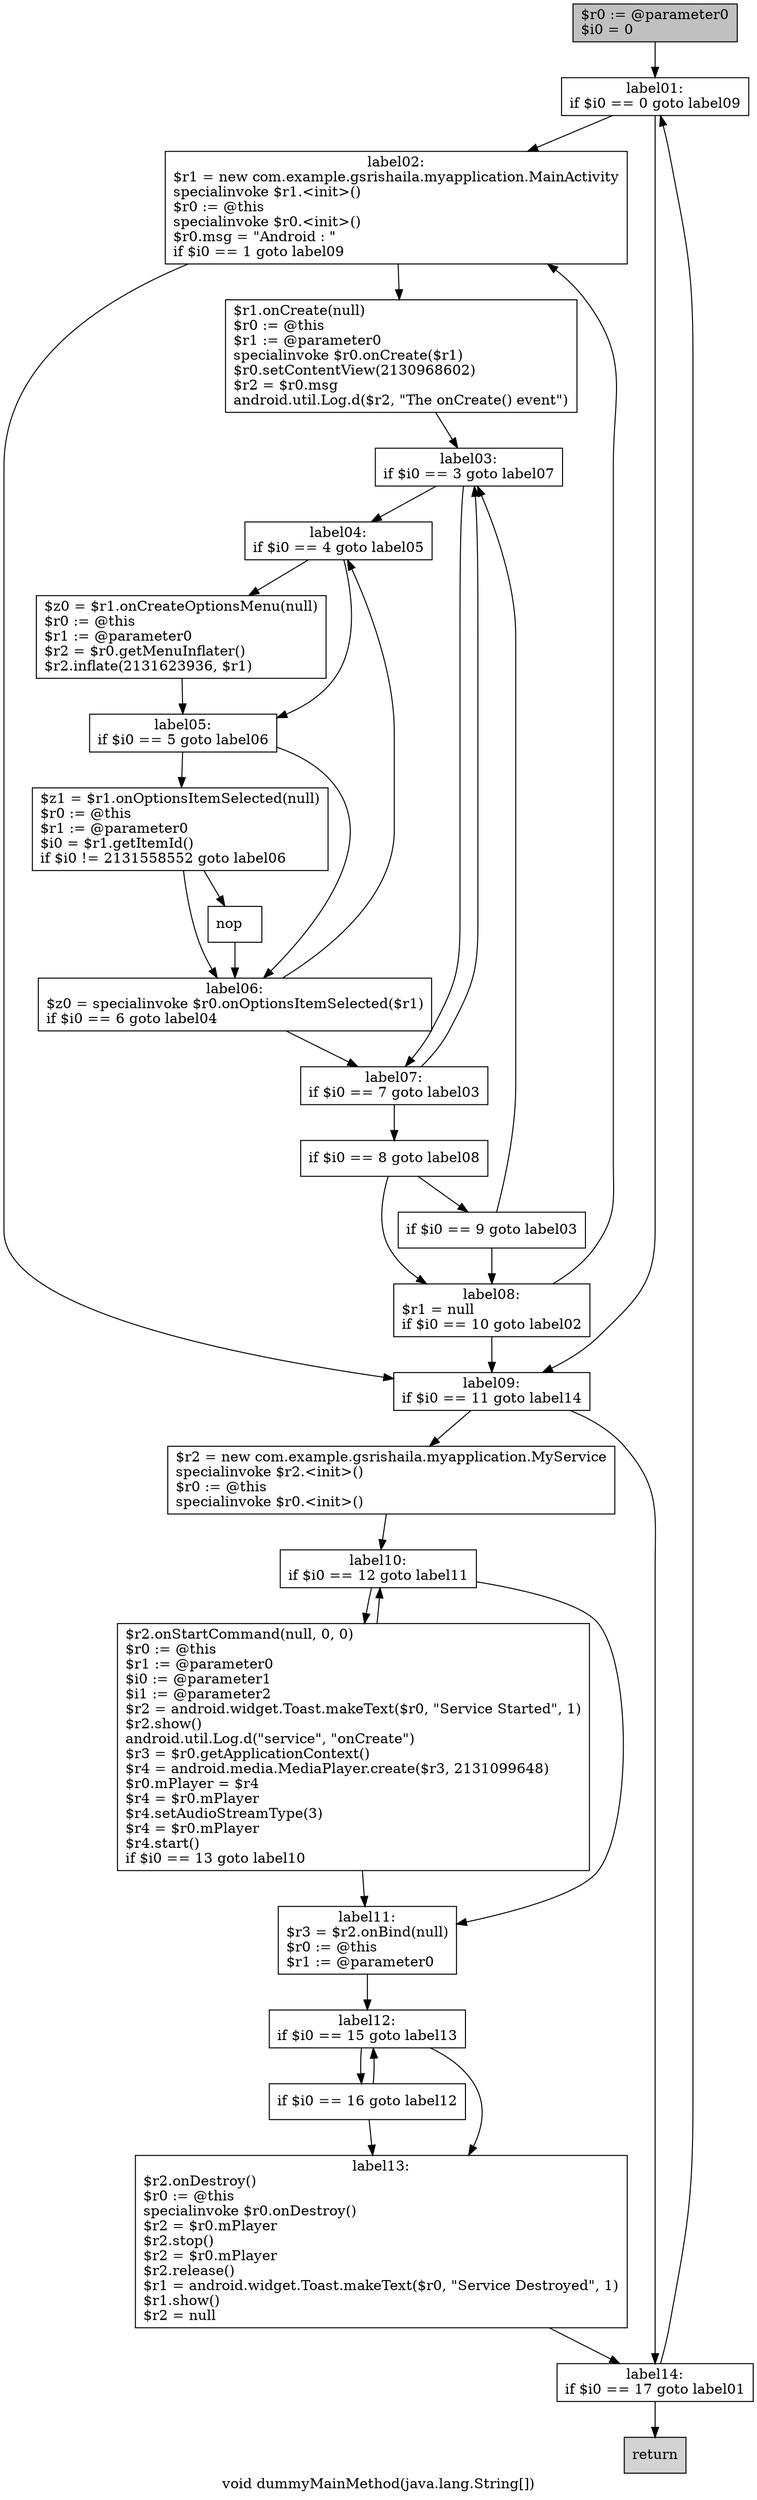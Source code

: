 digraph "void dummyMainMethod(java.lang.String[])" {
    label="void dummyMainMethod(java.lang.String[])";
    node [shape=box];
    "0" [style=filled,fillcolor=gray,label="$r0 := @parameter0\l$i0 = 0\l",];
    "1" [label="label01:\nif $i0 == 0 goto label09\l",];
    "0"->"1";
    "2" [label="label02:\n$r1 = new com.example.gsrishaila.myapplication.MainActivity\lspecialinvoke $r1.<init>()\l$r0 := @this\lspecialinvoke $r0.<init>()\l$r0.msg = \"Android : \"\lif $i0 == 1 goto label09\l",];
    "1"->"2";
    "15" [label="label09:\nif $i0 == 11 goto label14\l",];
    "1"->"15";
    "3" [label="$r1.onCreate(null)\l$r0 := @this\l$r1 := @parameter0\lspecialinvoke $r0.onCreate($r1)\l$r0.setContentView(2130968602)\l$r2 = $r0.msg\landroid.util.Log.d($r2, \"The onCreate() event\")\l",];
    "2"->"3";
    "2"->"15";
    "4" [label="label03:\nif $i0 == 3 goto label07\l",];
    "3"->"4";
    "5" [label="label04:\nif $i0 == 4 goto label05\l",];
    "4"->"5";
    "11" [label="label07:\nif $i0 == 7 goto label03\l",];
    "4"->"11";
    "6" [label="$z0 = $r1.onCreateOptionsMenu(null)\l$r0 := @this\l$r1 := @parameter0\l$r2 = $r0.getMenuInflater()\l$r2.inflate(2131623936, $r1)\l",];
    "5"->"6";
    "7" [label="label05:\nif $i0 == 5 goto label06\l",];
    "5"->"7";
    "6"->"7";
    "8" [label="$z1 = $r1.onOptionsItemSelected(null)\l$r0 := @this\l$r1 := @parameter0\l$i0 = $r1.getItemId()\lif $i0 != 2131558552 goto label06\l",];
    "7"->"8";
    "10" [label="label06:\n$z0 = specialinvoke $r0.onOptionsItemSelected($r1)\lif $i0 == 6 goto label04\l",];
    "7"->"10";
    "9" [label="nop\l",];
    "8"->"9";
    "8"->"10";
    "9"->"10";
    "10"->"5";
    "10"->"11";
    "11"->"4";
    "12" [label="if $i0 == 8 goto label08\l",];
    "11"->"12";
    "13" [label="if $i0 == 9 goto label03\l",];
    "12"->"13";
    "14" [label="label08:\n$r1 = null\lif $i0 == 10 goto label02\l",];
    "12"->"14";
    "13"->"4";
    "13"->"14";
    "14"->"2";
    "14"->"15";
    "16" [label="$r2 = new com.example.gsrishaila.myapplication.MyService\lspecialinvoke $r2.<init>()\l$r0 := @this\lspecialinvoke $r0.<init>()\l",];
    "15"->"16";
    "23" [label="label14:\nif $i0 == 17 goto label01\l",];
    "15"->"23";
    "17" [label="label10:\nif $i0 == 12 goto label11\l",];
    "16"->"17";
    "18" [label="$r2.onStartCommand(null, 0, 0)\l$r0 := @this\l$r1 := @parameter0\l$i0 := @parameter1\l$i1 := @parameter2\l$r2 = android.widget.Toast.makeText($r0, \"Service Started\", 1)\l$r2.show()\landroid.util.Log.d(\"service\", \"onCreate\")\l$r3 = $r0.getApplicationContext()\l$r4 = android.media.MediaPlayer.create($r3, 2131099648)\l$r0.mPlayer = $r4\l$r4 = $r0.mPlayer\l$r4.setAudioStreamType(3)\l$r4 = $r0.mPlayer\l$r4.start()\lif $i0 == 13 goto label10\l",];
    "17"->"18";
    "19" [label="label11:\n$r3 = $r2.onBind(null)\l$r0 := @this\l$r1 := @parameter0\l",];
    "17"->"19";
    "18"->"17";
    "18"->"19";
    "20" [label="label12:\nif $i0 == 15 goto label13\l",];
    "19"->"20";
    "21" [label="if $i0 == 16 goto label12\l",];
    "20"->"21";
    "22" [label="label13:\n$r2.onDestroy()\l$r0 := @this\lspecialinvoke $r0.onDestroy()\l$r2 = $r0.mPlayer\l$r2.stop()\l$r2 = $r0.mPlayer\l$r2.release()\l$r1 = android.widget.Toast.makeText($r0, \"Service Destroyed\", 1)\l$r1.show()\l$r2 = null\l",];
    "20"->"22";
    "21"->"20";
    "21"->"22";
    "22"->"23";
    "23"->"1";
    "24" [style=filled,fillcolor=lightgray,label="return\l",];
    "23"->"24";
}

